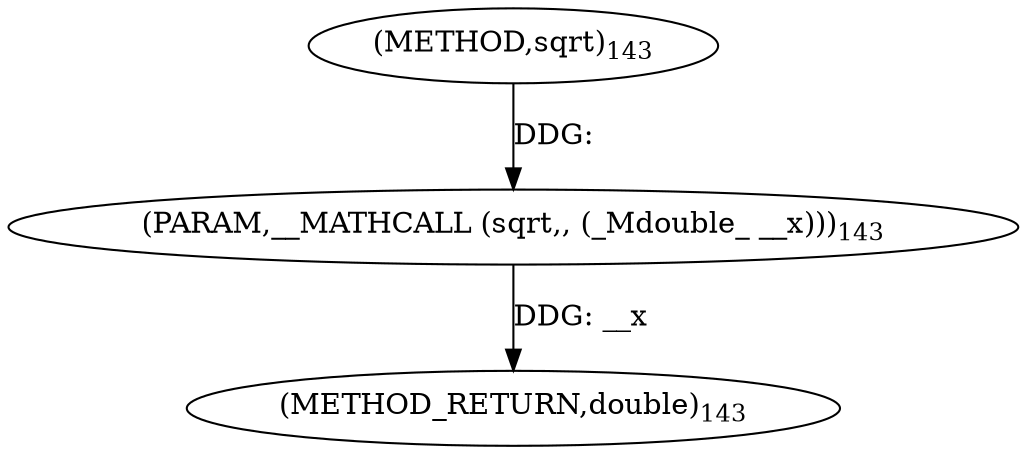 digraph "sqrt" {  
"6305" [label = <(METHOD,sqrt)<SUB>143</SUB>> ]
"6307" [label = <(METHOD_RETURN,double)<SUB>143</SUB>> ]
"6306" [label = <(PARAM,__MATHCALL (sqrt,, (_Mdouble_ __x)))<SUB>143</SUB>> ]
  "6306" -> "6307"  [ label = "DDG: __x"] 
  "6305" -> "6306"  [ label = "DDG: "] 
}
